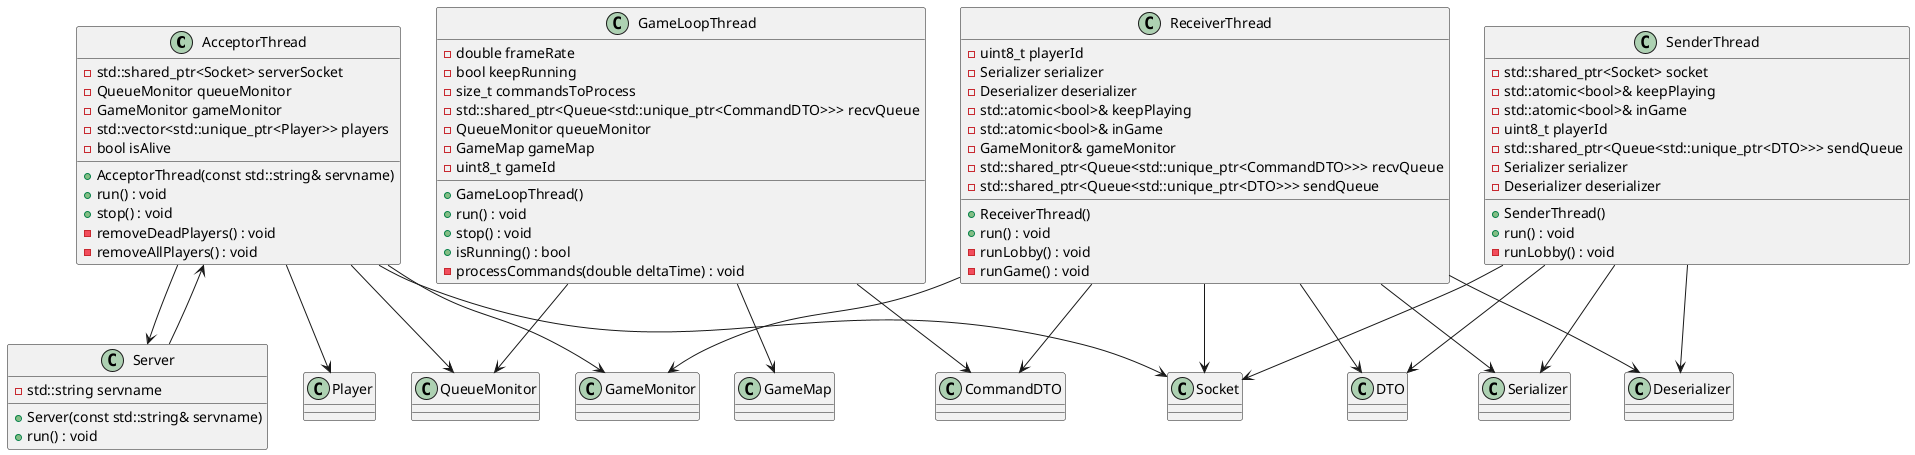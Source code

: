 @startuml Server Threads Classes

class AcceptorThread {
    - std::shared_ptr<Socket> serverSocket
    - QueueMonitor queueMonitor
    - GameMonitor gameMonitor
    - std::vector<std::unique_ptr<Player>> players
    - bool isAlive
    + AcceptorThread(const std::string& servname)
    + run() : void
    + stop() : void
    - removeDeadPlayers() : void
    - removeAllPlayers() : void
}

class GameLoopThread {
    - double frameRate
    - bool keepRunning
    - size_t commandsToProcess
    - std::shared_ptr<Queue<std::unique_ptr<CommandDTO>>> recvQueue
    - QueueMonitor queueMonitor
    - GameMap gameMap
    - uint8_t gameId
    + GameLoopThread()
    + run() : void
    + stop() : void
    + isRunning() : bool
    - processCommands(double deltaTime) : void
}

class ReceiverThread {
    - uint8_t playerId
    - Serializer serializer
    - Deserializer deserializer
    - std::atomic<bool>& keepPlaying
    - std::atomic<bool>& inGame
    - GameMonitor& gameMonitor
    - std::shared_ptr<Queue<std::unique_ptr<CommandDTO>>> recvQueue
    - std::shared_ptr<Queue<std::unique_ptr<DTO>>> sendQueue
    + ReceiverThread()
    + run() : void
    - runLobby() : void
    - runGame() : void
}

class SenderThread {
    - std::shared_ptr<Socket> socket
    - std::atomic<bool>& keepPlaying
    - std::atomic<bool>& inGame
    - uint8_t playerId
    - std::shared_ptr<Queue<std::unique_ptr<DTO>>> sendQueue
    - Serializer serializer
    - Deserializer deserializer
    + SenderThread()
    + run() : void
    - runLobby() : void
}

class Server {
    - std::string servname
    + Server(const std::string& servname)
    + run() : void
}

AcceptorThread --> Player
AcceptorThread --> Socket
AcceptorThread --> QueueMonitor
AcceptorThread --> GameMonitor
AcceptorThread --> Server
GameLoopThread --> CommandDTO
GameLoopThread --> QueueMonitor
GameLoopThread --> GameMap
ReceiverThread --> CommandDTO
ReceiverThread --> DTO
ReceiverThread --> Socket
ReceiverThread --> GameMonitor
ReceiverThread --> Serializer
ReceiverThread --> Deserializer
SenderThread --> DTO
SenderThread --> Socket
SenderThread --> Serializer
SenderThread --> Deserializer
Server --> AcceptorThread

@enduml